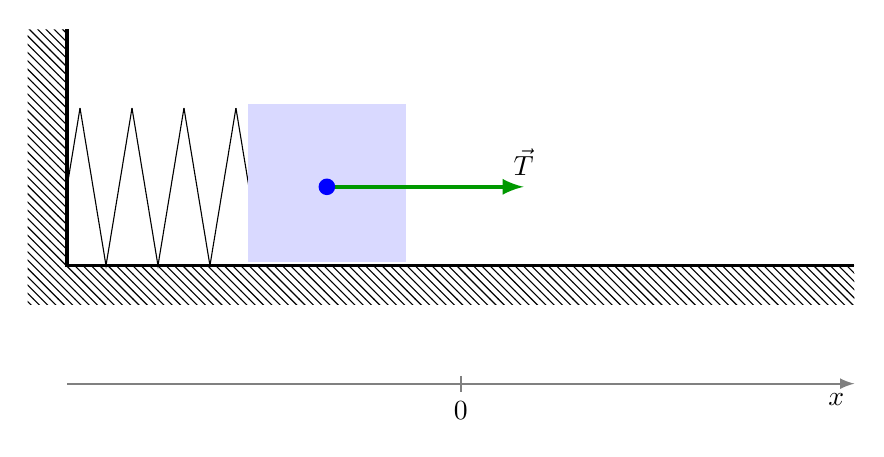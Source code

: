 \begin{tikzpicture}


\draw[very thick]  (-5,2)--(-5,-1)--(5,-1);
\fill[pattern=north west lines]  (-5,2) -- (-5.5,2) -- (-5.5,-1.5) -- (5,-1.5) -- (5,-1) -- (-5,-1)--(-5,2)-- cycle;

\draw[->,>=latex,thick,gray] (-5,-2.5) -- (5,-2.5) node[below left,black] {$x$};
\draw[thick,gray] (0,-2.4)--(0,-2.6) node[below, black] {$0$};


\def\k{0.165}
\draw (-5,0)--({-5+\k},1);
\foreach \i in {1,3,...,5} {
  \draw ({-5+(2*\i-1)*\k},1)--({-5+(2*\i+1)*\k},-1)--({-5+(2*\i+3)*\k},1);
}
\def\i{7}
\draw ({-5+(2*\i-1)*\k},1)--({-5+(2*\i)*\k},0);



\coordinate (P) at (-1.7,0) ;
\fill[blue!15] ($(P)+(1,1.05)$)-- ++ (0,-2)--++(-2,0)--++(0,2)--cycle;
% \draw[->,>=latex, ultra thick, green!60!black] (P)-- + (0,-1.9) node[right,  black] {$\vec P$};
% \draw[->,>=latex, ultra thick, green!60!black] (P)-- + (0,2) node[right,  black] {$\vec R$};
% \draw[->,>=latex, ultra thick, green!60!black] (P)-- + (1.5,0) node[below right,  black] {$\vec F$};
\draw[->,>=latex, ultra thick, green!60!black] (P)-- + (2.5,0) node[above,  black] {$\vec T$};


  \fill[blue]  (P) circle (3pt);
\end{tikzpicture}
